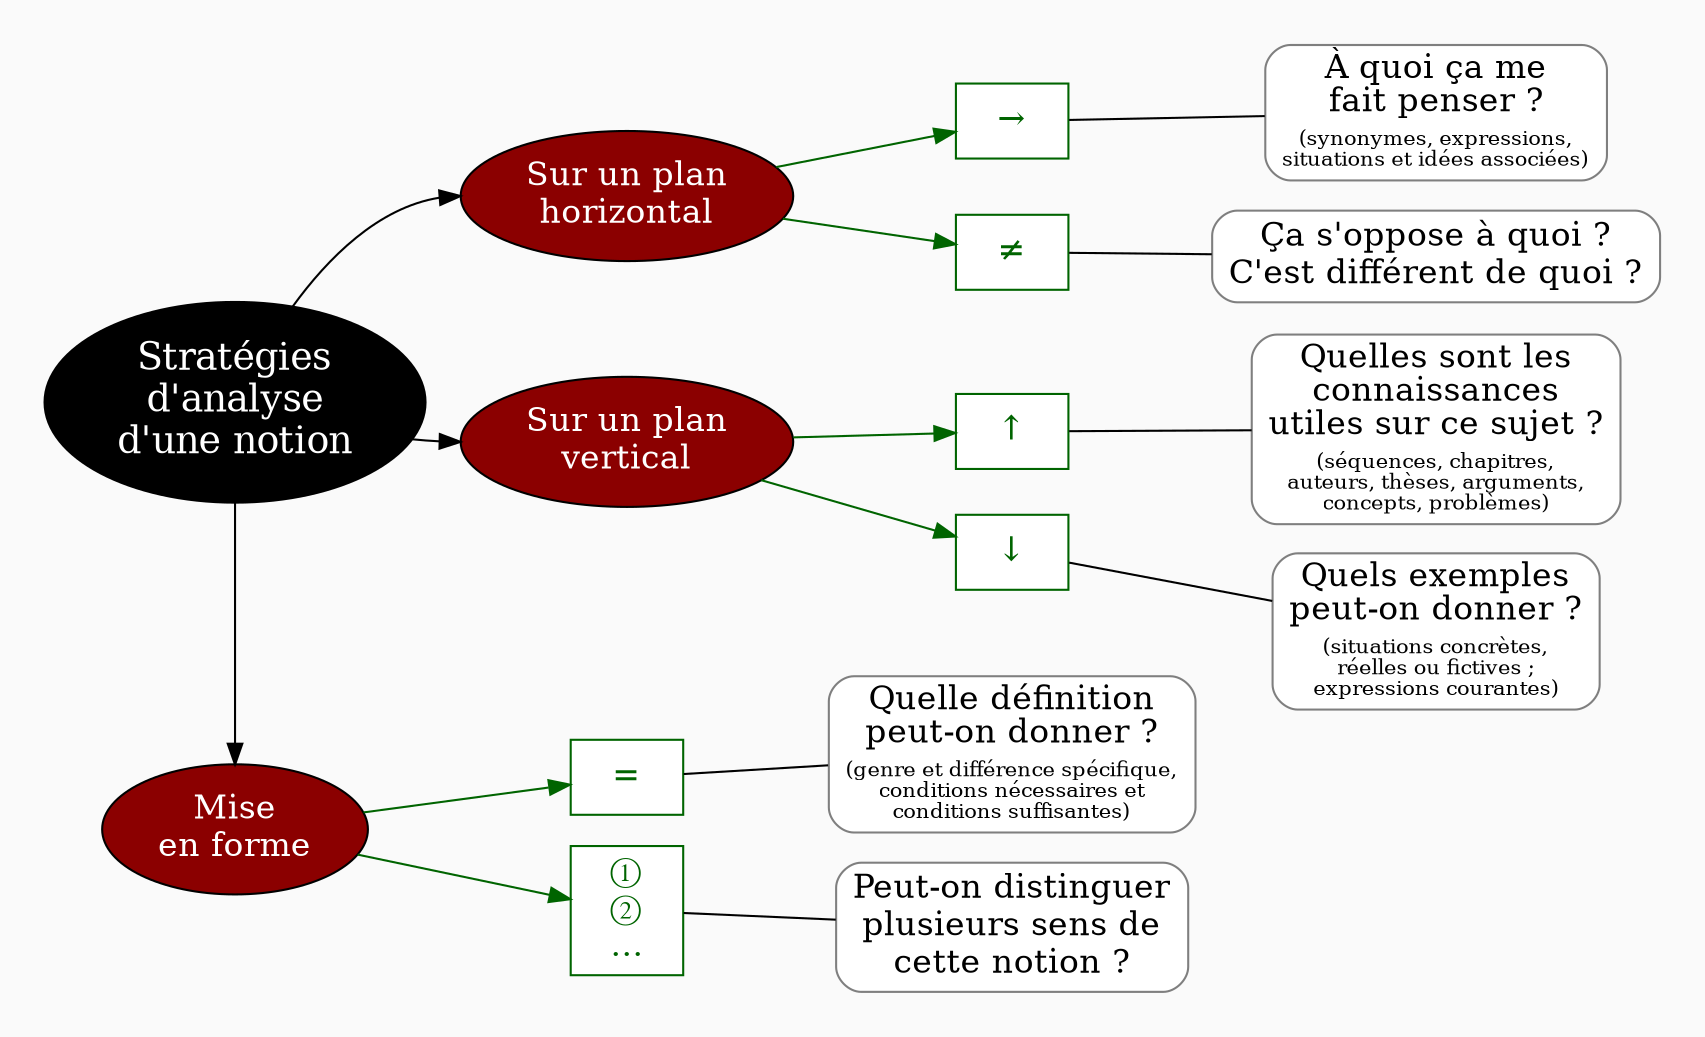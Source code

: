 digraph G {
// Template : diagram
// Usage : méthode d'analyse d'un sujet
rankdir=LR
splines=true
//splines=curved
bgcolor=grey98
pad=0.3
style=filled
edge[minlen=4]
ranksep=0.1
nodesep=0.2 // valeur à changer ?

// NIVEAU 1
node[style=filled; fillcolor=12 ; fontcolor=white ; fontsize=18]
// a1[label=""]
a1[label="Stratégies
d'analyse
d'une notion"]



// NIVEAU 2
node[style=filled;fillcolor=red4;fontcolor=white; fontsize=16]
// b1[label=""]
a1->{
b1[label="Sur un plan
horizontal"]    
b2[label="Sur un plan
vertical"]
}[headport=w;minlen=2]

a1->b3[headport=n;minlen=9]
{rank=same;a1,b3}

b3[label="Mise
en forme"]    

{rank=same;b1->b2[minlen=4;style=invis]}
//{rank=same;b2->b3[minlen=6;style=invis]}

// NIVEAU 3 (sans intermédiaire)
node [shape=box; style=filled;fillcolor=white;fontcolor=darkgreen;color=darkgreen]
// c1[label=""]
b1->{c1,c2}[color=darkgreen,minlen=2]
c1[label="→"]
c2[label="≠"]
b2->{c3,c4}[color=darkgreen,minlen=2]
c3[label="↑"]
c4[label="↓"]

b3->{c5,c6}[color=darkgreen;minlen=2]
c5[label="="]
c6[label="①
②
…"]

// INTERMEDIAIRE AVANT NIVEAU 3
node[style=filled;fillcolor=grey78;shape=oval]
// [arrowhead=none]
// bc1[label=""]

// NIVEAU 3 (avec intermédiaire)
node[style="filled";fillcolor=white;shape=box;color=grey50]
// c1[label=""]

// NIVEAU 4
node[style="filled, rounded";fillcolor=white;shape=box;fontcolor=black;color=grey50]
// d1[label=""]
c1->d1[arrowhead=none;minlen=1]
d1[label=<À quoi ça me<br/>
fait penser ?<br/>
<font point-size="5"><br/></font>
<font point-size="10">(synonymes, expressions,<br/>
situations et idées associées)</font>>]

c2->d2[arrowhead=none;minlen=1]
d2[label="Ça s'oppose à quoi ?
C'est différent de quoi ?"]

c3->d3[arrowhead=none;minlen=1]
d3[label=<Quelles sont les<br/>
connaissances<br/>
utiles sur ce sujet ?<br/>
<font point-size="5"><br/></font>
<font point-size="10">(séquences, chapitres,<br/>
auteurs, thèses, arguments,<br/>
concepts, problèmes)</font>>]

c4->d4[arrowhead=none;minlen=1]
d4[label=<Quels exemples<br/>
peut-on donner ?<br/>
<font point-size="5"><br/></font>
<font point-size="10">(situations concrètes,<br/>
réelles ou fictives ;<br/>
expressions courantes)</font>>]

c5->d5[arrowhead=none;minlen=2]
d5[label=<Quelle définition<br/>
peut-on donner ?<br/>
<font point-size="5"><br/></font>
<font point-size="10">(genre et différence spécifique,<br/>
conditions nécessaires et<br/>
conditions suffisantes)</font>>]

c6->d6[arrowhead=none;minlen=2]
d6[label="Peut-on distinguer
plusieurs sens de
cette notion ?"]

{rank=same;b2->c5[minlen=8;style=invis]}
{rank=same;c4->d5[minlen=3;style=invis]}


// ETIQUETTES EN ROUGE
node[shape=plaintext;fontcolor=firebrick3;fillcolor=grey98]
// e1[label=< <B>= Titre</B><BR /><BR />Contenu<BR /> >]
// e1[label=""]
// ->e1[minlen=1;style=invis]


// Remarques
node[color=blue;shape=box;style=filled;margin=0.07;fontcolor=black;fontsize=13]
edge[color=blue;arrowhead="none";xlabel="";style=dashed]
// r1[label=""]
// {rank=same;->r1}
// {rank=same;r1->[dir=back]}


}